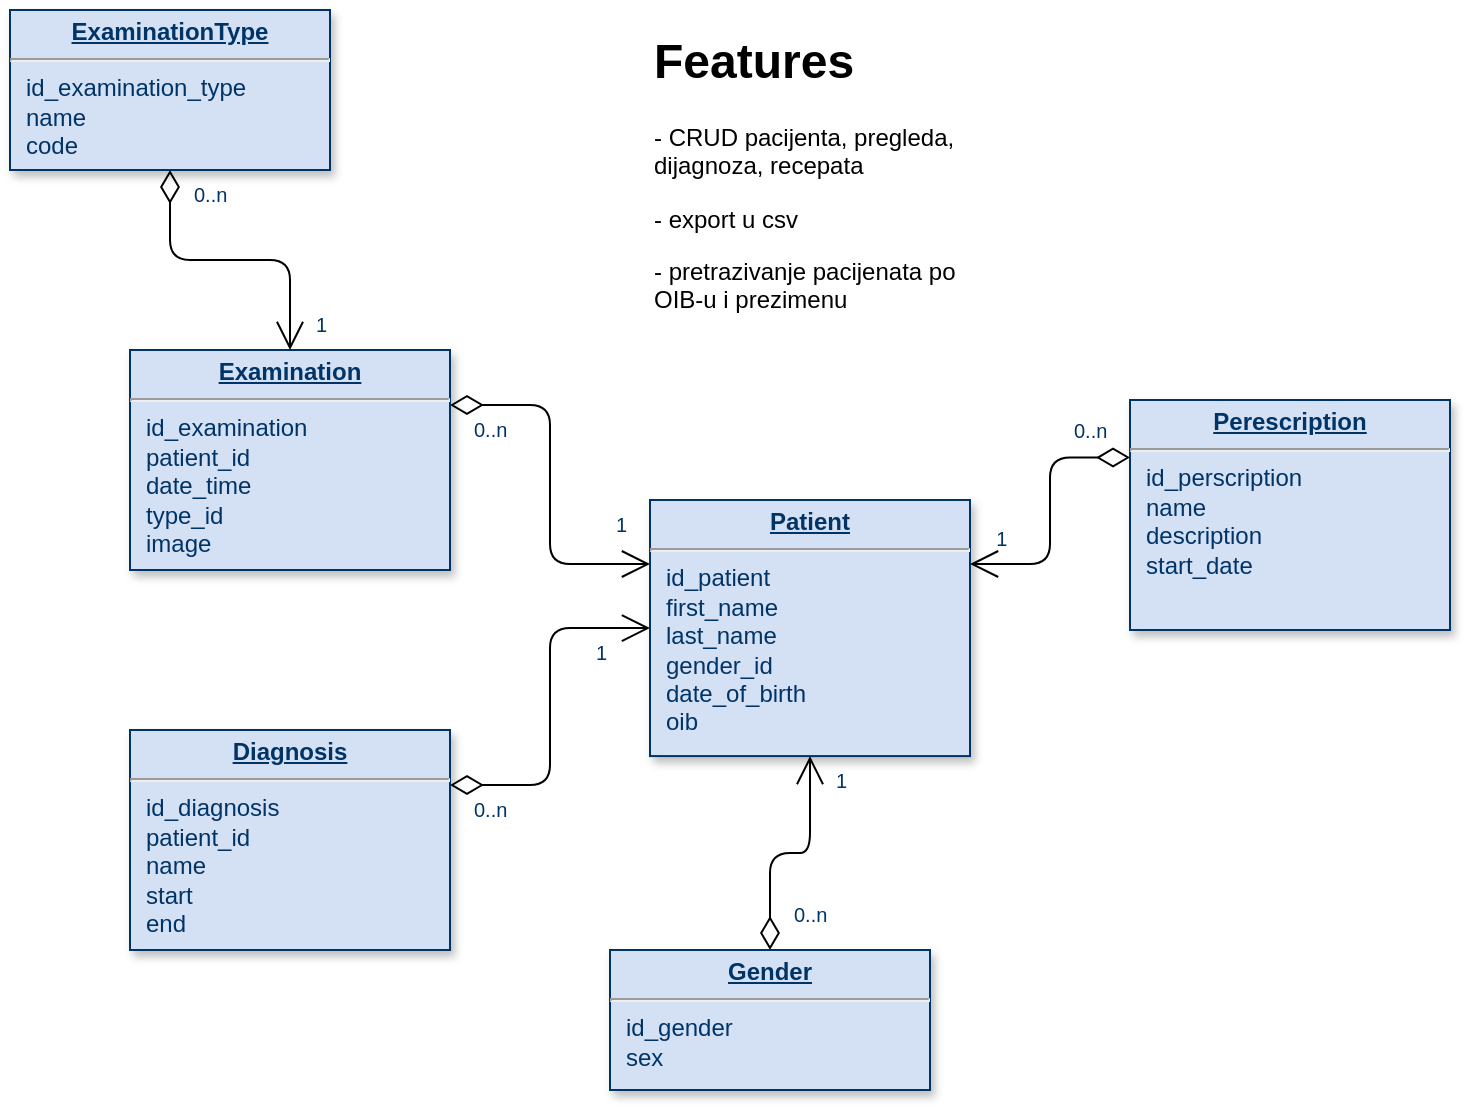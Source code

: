 <mxfile version="26.0.6">
  <diagram name="Page-1" id="efa7a0a1-bf9b-a30e-e6df-94a7791c09e9">
    <mxGraphModel dx="797" dy="1106" grid="1" gridSize="10" guides="1" tooltips="1" connect="1" arrows="1" fold="1" page="1" pageScale="1" pageWidth="826" pageHeight="1169" background="none" math="0" shadow="0">
      <root>
        <mxCell id="0" />
        <mxCell id="1" parent="0" />
        <mxCell id="20" value="&lt;p style=&quot;margin: 0px; margin-top: 4px; text-align: center; text-decoration: underline;&quot;&gt;&lt;b&gt;Perescription&lt;/b&gt;&lt;/p&gt;&lt;hr&gt;&lt;p style=&quot;margin: 0px; margin-left: 8px;&quot;&gt;id_perscription&lt;/p&gt;&lt;p style=&quot;margin: 0px; margin-left: 8px;&quot;&gt;name&lt;/p&gt;&lt;p style=&quot;margin: 0px; margin-left: 8px;&quot;&gt;description&lt;/p&gt;&lt;p style=&quot;margin: 0px; margin-left: 8px;&quot;&gt;start_date&lt;/p&gt;" style="verticalAlign=top;align=left;overflow=fill;fontSize=12;fontFamily=Helvetica;html=1;strokeColor=#003366;shadow=1;fillColor=#D4E1F5;fontColor=#003366" parent="1" vertex="1">
          <mxGeometry x="590" y="535" width="160" height="115" as="geometry" />
        </mxCell>
        <mxCell id="22" value="&lt;p style=&quot;margin: 0px; margin-top: 4px; text-align: center; text-decoration: underline;&quot;&gt;&lt;b&gt;Diagnosis&lt;/b&gt;&lt;/p&gt;&lt;hr&gt;&lt;p style=&quot;margin: 0px; margin-left: 8px;&quot;&gt;id_diagnosis&lt;/p&gt;&lt;p style=&quot;margin: 0px; margin-left: 8px;&quot;&gt;patient_id&lt;/p&gt;&lt;p style=&quot;margin: 0px; margin-left: 8px;&quot;&gt;name&lt;/p&gt;&lt;p style=&quot;margin: 0px; margin-left: 8px;&quot;&gt;start&lt;/p&gt;&lt;p style=&quot;margin: 0px; margin-left: 8px;&quot;&gt;end&lt;/p&gt;" style="verticalAlign=top;align=left;overflow=fill;fontSize=12;fontFamily=Helvetica;html=1;strokeColor=#003366;shadow=1;fillColor=#D4E1F5;fontColor=#003366" parent="1" vertex="1">
          <mxGeometry x="90" y="700" width="160" height="110" as="geometry" />
        </mxCell>
        <mxCell id="24" value="&lt;p style=&quot;margin: 0px; margin-top: 4px; text-align: center; text-decoration: underline;&quot;&gt;&lt;b&gt;Examination&lt;/b&gt;&lt;/p&gt;&lt;hr&gt;&lt;p style=&quot;margin: 0px; margin-left: 8px;&quot;&gt;id_examination&lt;/p&gt;&lt;p style=&quot;margin: 0px; margin-left: 8px;&quot;&gt;patient_id&lt;/p&gt;&lt;p style=&quot;margin: 0px; margin-left: 8px;&quot;&gt;date_time&lt;/p&gt;&lt;p style=&quot;margin: 0px; margin-left: 8px;&quot;&gt;type_id&lt;/p&gt;&lt;p style=&quot;margin: 0px; margin-left: 8px;&quot;&gt;image&lt;/p&gt;" style="verticalAlign=top;align=left;overflow=fill;fontSize=12;fontFamily=Helvetica;html=1;strokeColor=#003366;shadow=1;fillColor=#D4E1F5;fontColor=#003366" parent="1" vertex="1">
          <mxGeometry x="90" y="510" width="160" height="110" as="geometry" />
        </mxCell>
        <mxCell id="29" value="&lt;p style=&quot;margin: 0px; margin-top: 4px; text-align: center; text-decoration: underline;&quot;&gt;&lt;strong&gt;Patient&lt;/strong&gt;&lt;/p&gt;&lt;hr&gt;&lt;p style=&quot;margin: 0px; margin-left: 8px;&quot;&gt;id_patient&lt;/p&gt;&lt;p style=&quot;margin: 0px; margin-left: 8px;&quot;&gt;first_name&lt;/p&gt;&lt;p style=&quot;margin: 0px; margin-left: 8px;&quot;&gt;last_name&lt;/p&gt;&lt;p style=&quot;margin: 0px; margin-left: 8px;&quot;&gt;gender_id&lt;/p&gt;&lt;p style=&quot;margin: 0px; margin-left: 8px;&quot;&gt;date_of_birth&lt;/p&gt;&lt;p style=&quot;margin: 0px; margin-left: 8px;&quot;&gt;oib&lt;/p&gt;" style="verticalAlign=top;align=left;overflow=fill;fontSize=12;fontFamily=Helvetica;html=1;strokeColor=#003366;shadow=1;fillColor=#D4E1F5;fontColor=#003366" parent="1" vertex="1">
          <mxGeometry x="350" y="585" width="160" height="128.04" as="geometry" />
        </mxCell>
        <mxCell id="YMeA2EzvQlQYuuZnIBMC-114" value="&lt;p style=&quot;margin: 0px; margin-top: 4px; text-align: center; text-decoration: underline;&quot;&gt;&lt;b&gt;ExaminationType&lt;/b&gt;&lt;/p&gt;&lt;hr&gt;&lt;p style=&quot;margin: 0px; margin-left: 8px;&quot;&gt;id_examination_type&lt;/p&gt;&lt;p style=&quot;margin: 0px; margin-left: 8px;&quot;&gt;name&lt;/p&gt;&lt;p style=&quot;margin: 0px; margin-left: 8px;&quot;&gt;code&lt;/p&gt;" style="verticalAlign=top;align=left;overflow=fill;fontSize=12;fontFamily=Helvetica;html=1;strokeColor=#003366;shadow=1;fillColor=#D4E1F5;fontColor=#003366" parent="1" vertex="1">
          <mxGeometry x="30" y="340" width="160" height="80" as="geometry" />
        </mxCell>
        <mxCell id="YMeA2EzvQlQYuuZnIBMC-119" value="" style="endArrow=open;endSize=12;startArrow=diamondThin;startSize=14;startFill=0;edgeStyle=orthogonalEdgeStyle;exitX=1;exitY=0.25;exitDx=0;exitDy=0;entryX=0;entryY=0.25;entryDx=0;entryDy=0;" parent="1" source="24" target="29" edge="1">
          <mxGeometry x="620" y="340" as="geometry">
            <mxPoint x="260" y="507" as="sourcePoint" />
            <mxPoint x="260" y="610.0" as="targetPoint" />
          </mxGeometry>
        </mxCell>
        <mxCell id="YMeA2EzvQlQYuuZnIBMC-120" value="0..n" style="resizable=0;align=left;verticalAlign=top;labelBackgroundColor=#ffffff;fontSize=10;strokeColor=#003366;shadow=1;fillColor=#D4E1F5;fontColor=#003366" parent="YMeA2EzvQlQYuuZnIBMC-119" connectable="0" vertex="1">
          <mxGeometry x="-1" relative="1" as="geometry">
            <mxPoint x="10" as="offset" />
          </mxGeometry>
        </mxCell>
        <mxCell id="YMeA2EzvQlQYuuZnIBMC-122" value="" style="endArrow=open;endSize=12;startArrow=diamondThin;startSize=14;startFill=0;edgeStyle=orthogonalEdgeStyle;exitX=0.5;exitY=1;exitDx=0;exitDy=0;entryX=0.5;entryY=0;entryDx=0;entryDy=0;" parent="1" source="YMeA2EzvQlQYuuZnIBMC-114" target="24" edge="1">
          <mxGeometry x="620" y="340" as="geometry">
            <mxPoint x="130" y="400" as="sourcePoint" />
            <mxPoint x="130" y="503.0" as="targetPoint" />
          </mxGeometry>
        </mxCell>
        <mxCell id="YMeA2EzvQlQYuuZnIBMC-123" value="0..n" style="resizable=0;align=left;verticalAlign=top;labelBackgroundColor=#ffffff;fontSize=10;strokeColor=#003366;shadow=1;fillColor=#D4E1F5;fontColor=#003366" parent="YMeA2EzvQlQYuuZnIBMC-122" connectable="0" vertex="1">
          <mxGeometry x="-1" relative="1" as="geometry">
            <mxPoint x="10" as="offset" />
          </mxGeometry>
        </mxCell>
        <mxCell id="YMeA2EzvQlQYuuZnIBMC-124" value="1" style="resizable=0;align=right;verticalAlign=top;labelBackgroundColor=#ffffff;fontSize=10;strokeColor=#003366;shadow=1;fillColor=#D4E1F5;fontColor=#003366" parent="YMeA2EzvQlQYuuZnIBMC-122" connectable="0" vertex="1">
          <mxGeometry x="1" relative="1" as="geometry">
            <mxPoint x="20" y="-25.0" as="offset" />
          </mxGeometry>
        </mxCell>
        <mxCell id="YMeA2EzvQlQYuuZnIBMC-126" value="" style="endArrow=open;endSize=12;startArrow=diamondThin;startSize=14;startFill=0;edgeStyle=orthogonalEdgeStyle;exitX=1;exitY=0.25;exitDx=0;exitDy=0;entryX=0;entryY=0.5;entryDx=0;entryDy=0;" parent="1" source="22" target="29" edge="1">
          <mxGeometry x="620" y="340" as="geometry">
            <mxPoint x="260" y="755.5" as="sourcePoint" />
            <mxPoint x="350" y="824.5" as="targetPoint" />
          </mxGeometry>
        </mxCell>
        <mxCell id="YMeA2EzvQlQYuuZnIBMC-127" value="0..n" style="resizable=0;align=left;verticalAlign=top;labelBackgroundColor=#ffffff;fontSize=10;strokeColor=#003366;shadow=1;fillColor=#D4E1F5;fontColor=#003366" parent="YMeA2EzvQlQYuuZnIBMC-126" connectable="0" vertex="1">
          <mxGeometry x="-1" relative="1" as="geometry">
            <mxPoint x="10" as="offset" />
          </mxGeometry>
        </mxCell>
        <mxCell id="YMeA2EzvQlQYuuZnIBMC-129" value="1" style="resizable=0;align=right;verticalAlign=top;labelBackgroundColor=#ffffff;fontSize=10;strokeColor=#003366;shadow=1;fillColor=#D4E1F5;fontColor=#003366" parent="1" connectable="0" vertex="1">
          <mxGeometry x="340.0" y="585.0" as="geometry" />
        </mxCell>
        <mxCell id="YMeA2EzvQlQYuuZnIBMC-130" value="1" style="resizable=0;align=right;verticalAlign=top;labelBackgroundColor=#ffffff;fontSize=10;strokeColor=#003366;shadow=1;fillColor=#D4E1F5;fontColor=#003366" parent="1" connectable="0" vertex="1">
          <mxGeometry x="330.0" y="649.02" as="geometry" />
        </mxCell>
        <mxCell id="YMeA2EzvQlQYuuZnIBMC-131" value="" style="endArrow=open;endSize=12;startArrow=diamondThin;startSize=14;startFill=0;edgeStyle=orthogonalEdgeStyle;exitX=0;exitY=0.25;exitDx=0;exitDy=0;entryX=1;entryY=0.25;entryDx=0;entryDy=0;" parent="1" source="20" target="29" edge="1">
          <mxGeometry x="620" y="340" as="geometry">
            <mxPoint x="510" y="590" as="sourcePoint" />
            <mxPoint x="570" y="660" as="targetPoint" />
          </mxGeometry>
        </mxCell>
        <mxCell id="YMeA2EzvQlQYuuZnIBMC-132" value="0..n" style="resizable=0;align=left;verticalAlign=top;labelBackgroundColor=#ffffff;fontSize=10;strokeColor=#003366;shadow=1;fillColor=#D4E1F5;fontColor=#003366" parent="YMeA2EzvQlQYuuZnIBMC-131" connectable="0" vertex="1">
          <mxGeometry x="-1" relative="1" as="geometry">
            <mxPoint x="-30" y="-26" as="offset" />
          </mxGeometry>
        </mxCell>
        <mxCell id="YMeA2EzvQlQYuuZnIBMC-133" value="1" style="resizable=0;align=right;verticalAlign=top;labelBackgroundColor=#ffffff;fontSize=10;strokeColor=#003366;shadow=1;fillColor=#D4E1F5;fontColor=#003366" parent="YMeA2EzvQlQYuuZnIBMC-131" connectable="0" vertex="1">
          <mxGeometry x="1" relative="1" as="geometry">
            <mxPoint x="20" y="-25.0" as="offset" />
          </mxGeometry>
        </mxCell>
        <mxCell id="YMeA2EzvQlQYuuZnIBMC-134" value="&lt;h1 style=&quot;margin-top: 0px;&quot;&gt;Features&lt;/h1&gt;&lt;p&gt;- CRUD pacijenta, pregleda, dijagnoza, recepata&lt;/p&gt;&lt;p&gt;- export u csv&lt;/p&gt;&lt;p&gt;- pretrazivanje pacijenata po OIB-u i prezimenu&lt;/p&gt;" style="text;html=1;whiteSpace=wrap;overflow=hidden;rounded=0;" parent="1" vertex="1">
          <mxGeometry x="350" y="345" width="160" height="190" as="geometry" />
        </mxCell>
        <mxCell id="YMeA2EzvQlQYuuZnIBMC-135" value="&lt;p style=&quot;margin: 0px; margin-top: 4px; text-align: center; text-decoration: underline;&quot;&gt;&lt;b&gt;Gender&lt;/b&gt;&lt;/p&gt;&lt;hr&gt;&lt;p style=&quot;margin: 0px; margin-left: 8px;&quot;&gt;id_gender&lt;/p&gt;&lt;p style=&quot;margin: 0px; margin-left: 8px;&quot;&gt;sex&lt;/p&gt;" style="verticalAlign=top;align=left;overflow=fill;fontSize=12;fontFamily=Helvetica;html=1;strokeColor=#003366;shadow=1;fillColor=#D4E1F5;fontColor=#003366" parent="1" vertex="1">
          <mxGeometry x="330" y="810" width="160" height="70" as="geometry" />
        </mxCell>
        <mxCell id="YMeA2EzvQlQYuuZnIBMC-136" value="" style="endArrow=open;endSize=12;startArrow=diamondThin;startSize=14;startFill=0;edgeStyle=orthogonalEdgeStyle;exitX=0.5;exitY=0;exitDx=0;exitDy=0;entryX=0.5;entryY=1;entryDx=0;entryDy=0;" parent="1" source="YMeA2EzvQlQYuuZnIBMC-135" target="29" edge="1">
          <mxGeometry x="620" y="340" as="geometry">
            <mxPoint x="389.46" y="766" as="sourcePoint" />
            <mxPoint x="489.46" y="690" as="targetPoint" />
          </mxGeometry>
        </mxCell>
        <mxCell id="YMeA2EzvQlQYuuZnIBMC-137" value="0..n" style="resizable=0;align=left;verticalAlign=top;labelBackgroundColor=#ffffff;fontSize=10;strokeColor=#003366;shadow=1;fillColor=#D4E1F5;fontColor=#003366" parent="YMeA2EzvQlQYuuZnIBMC-136" connectable="0" vertex="1">
          <mxGeometry x="-1" relative="1" as="geometry">
            <mxPoint x="10" y="-30" as="offset" />
          </mxGeometry>
        </mxCell>
        <mxCell id="YMeA2EzvQlQYuuZnIBMC-138" value="1" style="resizable=0;align=right;verticalAlign=top;labelBackgroundColor=#ffffff;fontSize=10;strokeColor=#003366;shadow=1;fillColor=#D4E1F5;fontColor=#003366" parent="1" connectable="0" vertex="1">
          <mxGeometry x="450.0" y="713.04" as="geometry" />
        </mxCell>
      </root>
    </mxGraphModel>
  </diagram>
</mxfile>
